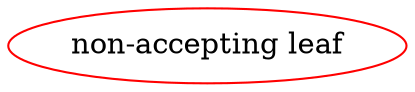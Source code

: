 digraph {
node [shape="circle",ordering="out"]
140530303636816 [label="non-accepting leaf",shape="ellipse",color="red"]
}
